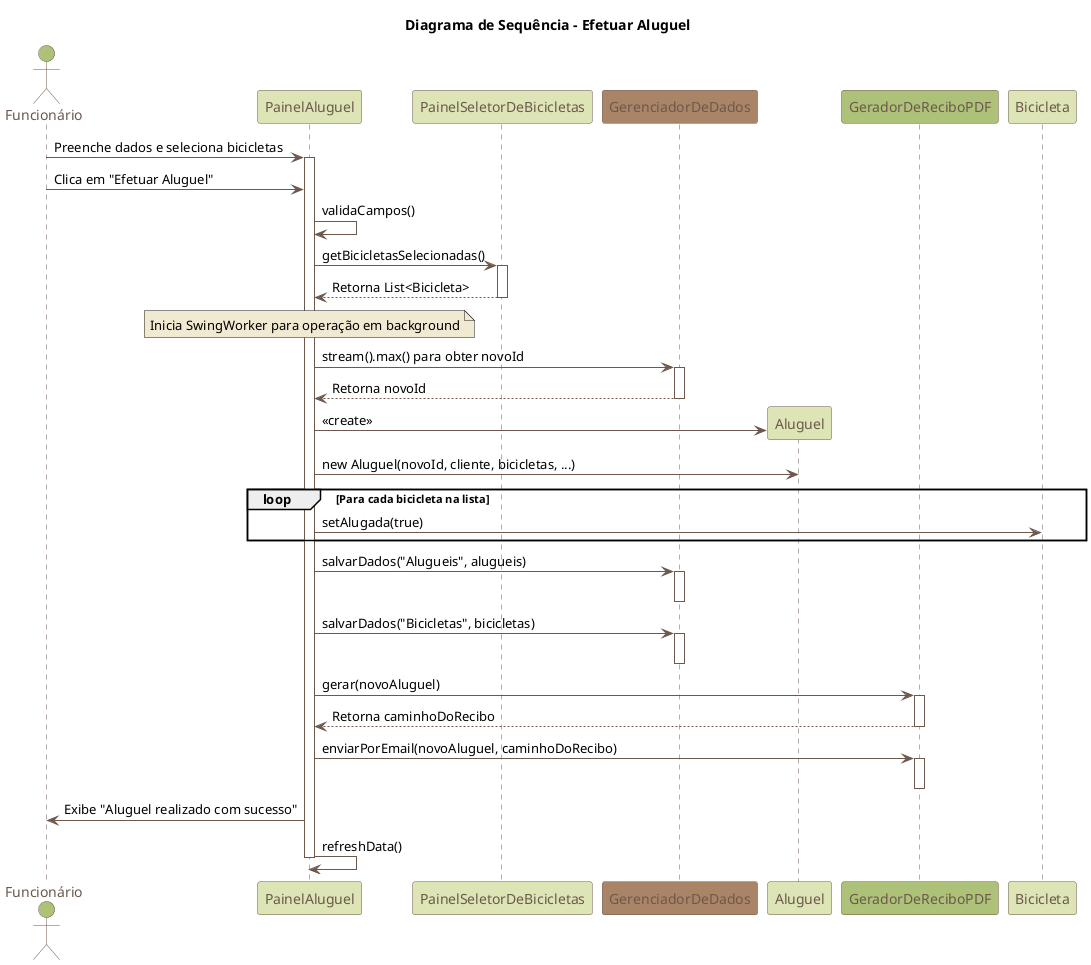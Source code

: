 @startuml
' Título do Diagrama
title Diagrama de Sequência - Efetuar Aluguel

' Definições de Estilo baseadas em PaletaCores.java
skinparam sequence {
    LifeLineBorderColor #6c584c
    ParticipantBorderColor #6c584c
    ParticipantFontColor #6c584c
    ActorBorderColor #6c584c
    ActorFontColor #6c584c
    ArrowColor #6c584c
}

' Atores e Participantes com cores
actor "Funcionário" as Funcionario #adc178
participant "PainelAluguel" as PA #dde5b6
participant "PainelSeletorDeBicicletas" as PS #dde5b6
participant "GerenciadorDeDados" as GD #a98467
participant "Aluguel" as AL #dde5b6
participant "GeradorDeReciboPDF" as GRPDF #adc178
participant "Bicicleta" as B #dde5b6

' Início da sequência
Funcionario -> PA : Preenche dados e seleciona bicicletas
activate PA

Funcionario -> PA : Clica em "Efetuar Aluguel"
PA -> PA : validaCampos()
PA -> PS : getBicicletasSelecionadas()
activate PS
PS --> PA : Retorna List<Bicicleta>
deactivate PS

note over PA #f0ead2: Inicia SwingWorker para operação em background

PA -> GD : stream().max() para obter novoId
activate GD
GD --> PA : Retorna novoId
deactivate GD

PA -> AL ** : <<create>>
PA -> AL : new Aluguel(novoId, cliente, bicicletas, ...)

loop Para cada bicicleta na lista
    PA -> B : setAlugada(true)
end

PA -> GD : salvarDados("Alugueis", alugueis)
activate GD
deactivate GD

PA -> GD : salvarDados("Bicicletas", bicicletas)
activate GD
deactivate GD

PA -> GRPDF : gerar(novoAluguel)
activate GRPDF
GRPDF --> PA : Retorna caminhoDoRecibo
deactivate GRPDF

PA -> GRPDF : enviarPorEmail(novoAluguel, caminhoDoRecibo)
activate GRPDF
deactivate GRPDF

PA -> Funcionario : Exibe "Aluguel realizado com sucesso"
PA -> PA : refreshData()
deactivate PA

@enduml